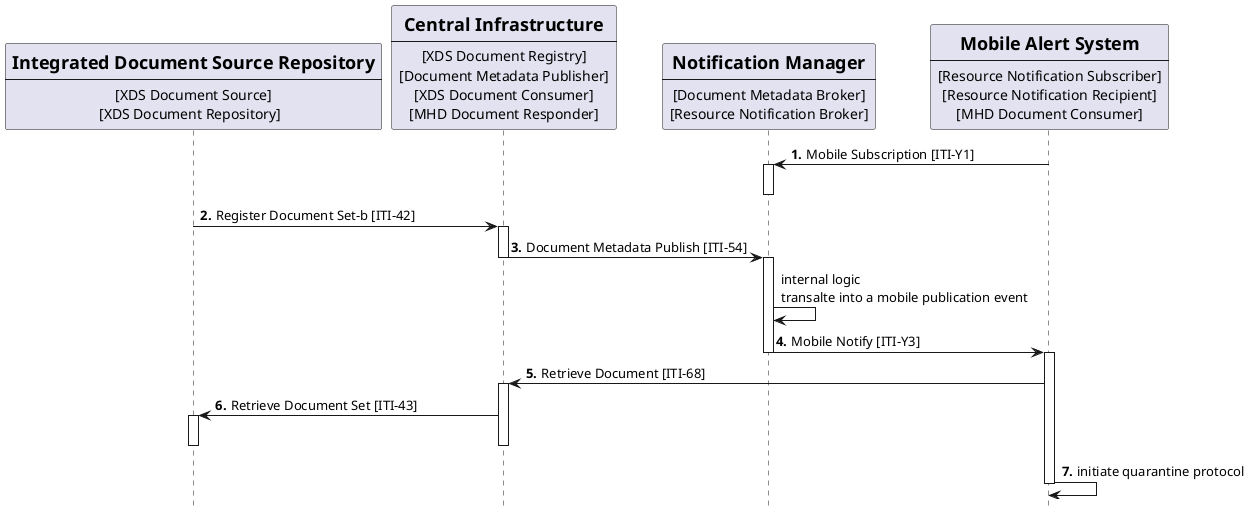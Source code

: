 @startuml
skinparam svgDimensionStyle false
hide footbox
/'title "Subscription with DSUBm on DSUB infrastructure from Mobile Device" '/


participant Repository [
    =Integrated Document Source Repository
    ----
    [XDS Document Source]
    [XDS Document Repository]  
] 

participant Central [
    =Central Infrastructure
    ----
    [XDS Document Registry]
    [Document Metadata Publisher]
    [XDS Document Consumer]
    [MHD Document Responder]
] 

participant Broker [
    =Notification Manager
    ----
    [Document Metadata Broker]
    [Resource Notification Broker]
] 


participant MobDevice [
    =Mobile Alert System 
    ----
    [Resource Notification Subscriber]
    [Resource Notification Recipient]
    [MHD Document Consumer]
] 

autonumber 1 "<b>."
MobDevice -> Broker: Mobile Subscription [ITI-Y1]
activate Broker
deactivate Broker
Repository -> Central: Register Document Set-b [ITI-42]
activate Central
Central -> Broker:  Document Metadata Publish [ITI-54]
deactivate Central
activate Broker
autonumber stop 
Broker -> Broker: internal logic\ntransalte into a mobile publication event
autonumber 4 "<b>."
Broker  -> MobDevice: Mobile Notify [ITI-Y3]
deactivate Broker

activate MobDevice
MobDevice -> Central: Retrieve Document [ITI-68]
activate Central
Central -> Repository: Retrieve Document Set [ITI-43]
activate Repository
deactivate Repository
deactivate Central
MobDevice -> MobDevice: initiate quarantine protocol
deactivate MobDevice



@enduml